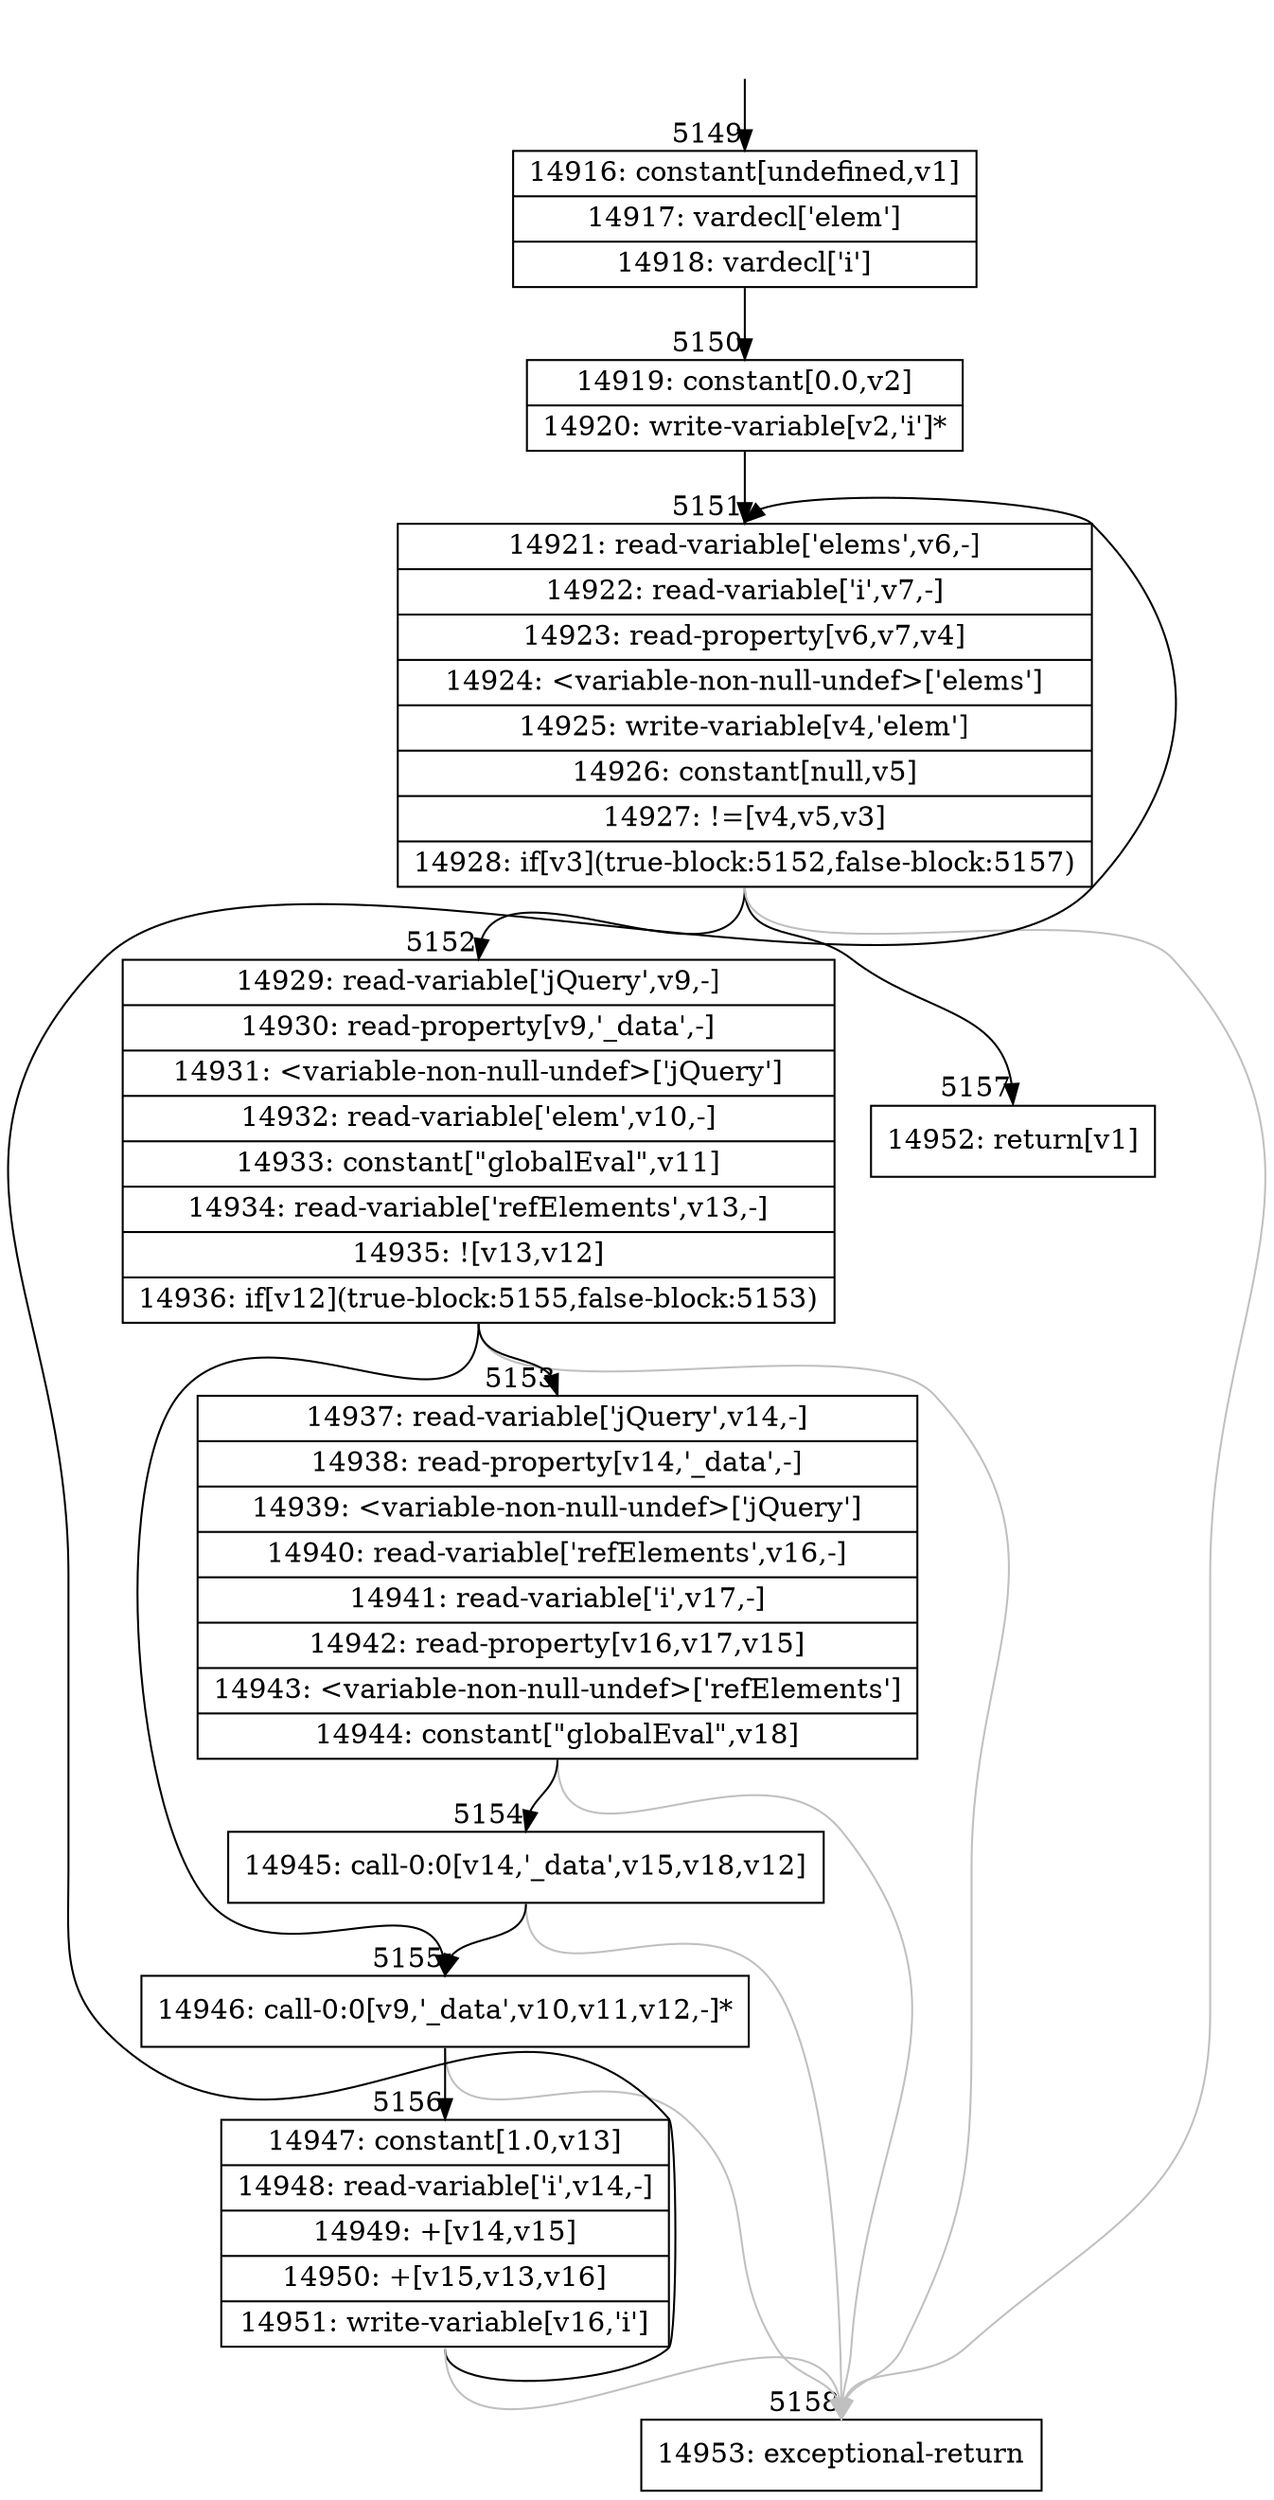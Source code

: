 digraph {
rankdir="TD"
BB_entry330[shape=none,label=""];
BB_entry330 -> BB5149 [tailport=s, headport=n, headlabel="    5149"]
BB5149 [shape=record label="{14916: constant[undefined,v1]|14917: vardecl['elem']|14918: vardecl['i']}" ] 
BB5149 -> BB5150 [tailport=s, headport=n, headlabel="      5150"]
BB5150 [shape=record label="{14919: constant[0.0,v2]|14920: write-variable[v2,'i']*}" ] 
BB5150 -> BB5151 [tailport=s, headport=n, headlabel="      5151"]
BB5151 [shape=record label="{14921: read-variable['elems',v6,-]|14922: read-variable['i',v7,-]|14923: read-property[v6,v7,v4]|14924: \<variable-non-null-undef\>['elems']|14925: write-variable[v4,'elem']|14926: constant[null,v5]|14927: !=[v4,v5,v3]|14928: if[v3](true-block:5152,false-block:5157)}" ] 
BB5151 -> BB5152 [tailport=s, headport=n, headlabel="      5152"]
BB5151 -> BB5157 [tailport=s, headport=n, headlabel="      5157"]
BB5151 -> BB5158 [tailport=s, headport=n, color=gray, headlabel="      5158"]
BB5152 [shape=record label="{14929: read-variable['jQuery',v9,-]|14930: read-property[v9,'_data',-]|14931: \<variable-non-null-undef\>['jQuery']|14932: read-variable['elem',v10,-]|14933: constant[\"globalEval\",v11]|14934: read-variable['refElements',v13,-]|14935: ![v13,v12]|14936: if[v12](true-block:5155,false-block:5153)}" ] 
BB5152 -> BB5155 [tailport=s, headport=n, headlabel="      5155"]
BB5152 -> BB5153 [tailport=s, headport=n, headlabel="      5153"]
BB5152 -> BB5158 [tailport=s, headport=n, color=gray]
BB5153 [shape=record label="{14937: read-variable['jQuery',v14,-]|14938: read-property[v14,'_data',-]|14939: \<variable-non-null-undef\>['jQuery']|14940: read-variable['refElements',v16,-]|14941: read-variable['i',v17,-]|14942: read-property[v16,v17,v15]|14943: \<variable-non-null-undef\>['refElements']|14944: constant[\"globalEval\",v18]}" ] 
BB5153 -> BB5154 [tailport=s, headport=n, headlabel="      5154"]
BB5153 -> BB5158 [tailport=s, headport=n, color=gray]
BB5154 [shape=record label="{14945: call-0:0[v14,'_data',v15,v18,v12]}" ] 
BB5154 -> BB5155 [tailport=s, headport=n]
BB5154 -> BB5158 [tailport=s, headport=n, color=gray]
BB5155 [shape=record label="{14946: call-0:0[v9,'_data',v10,v11,v12,-]*}" ] 
BB5155 -> BB5156 [tailport=s, headport=n, headlabel="      5156"]
BB5155 -> BB5158 [tailport=s, headport=n, color=gray]
BB5156 [shape=record label="{14947: constant[1.0,v13]|14948: read-variable['i',v14,-]|14949: +[v14,v15]|14950: +[v15,v13,v16]|14951: write-variable[v16,'i']}" ] 
BB5156 -> BB5151 [tailport=s, headport=n]
BB5156 -> BB5158 [tailport=s, headport=n, color=gray]
BB5157 [shape=record label="{14952: return[v1]}" ] 
BB5158 [shape=record label="{14953: exceptional-return}" ] 
}
